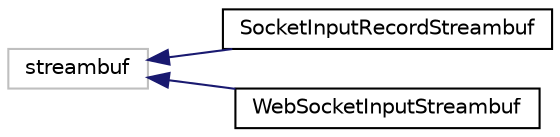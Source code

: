 digraph "Graphical Class Hierarchy"
{
  edge [fontname="Helvetica",fontsize="10",labelfontname="Helvetica",labelfontsize="10"];
  node [fontname="Helvetica",fontsize="10",shape=record];
  rankdir="LR";
  Node298 [label="streambuf",height=0.2,width=0.4,color="grey75", fillcolor="white", style="filled"];
  Node298 -> Node0 [dir="back",color="midnightblue",fontsize="10",style="solid",fontname="Helvetica"];
  Node0 [label="SocketInputRecordStreambuf",height=0.2,width=0.4,color="black", fillcolor="white", style="filled",URL="$class_socket_input_record_streambuf.html"];
  Node298 -> Node300 [dir="back",color="midnightblue",fontsize="10",style="solid",fontname="Helvetica"];
  Node300 [label="WebSocketInputStreambuf",height=0.2,width=0.4,color="black", fillcolor="white", style="filled",URL="$class_web_socket_input_streambuf.html"];
}
